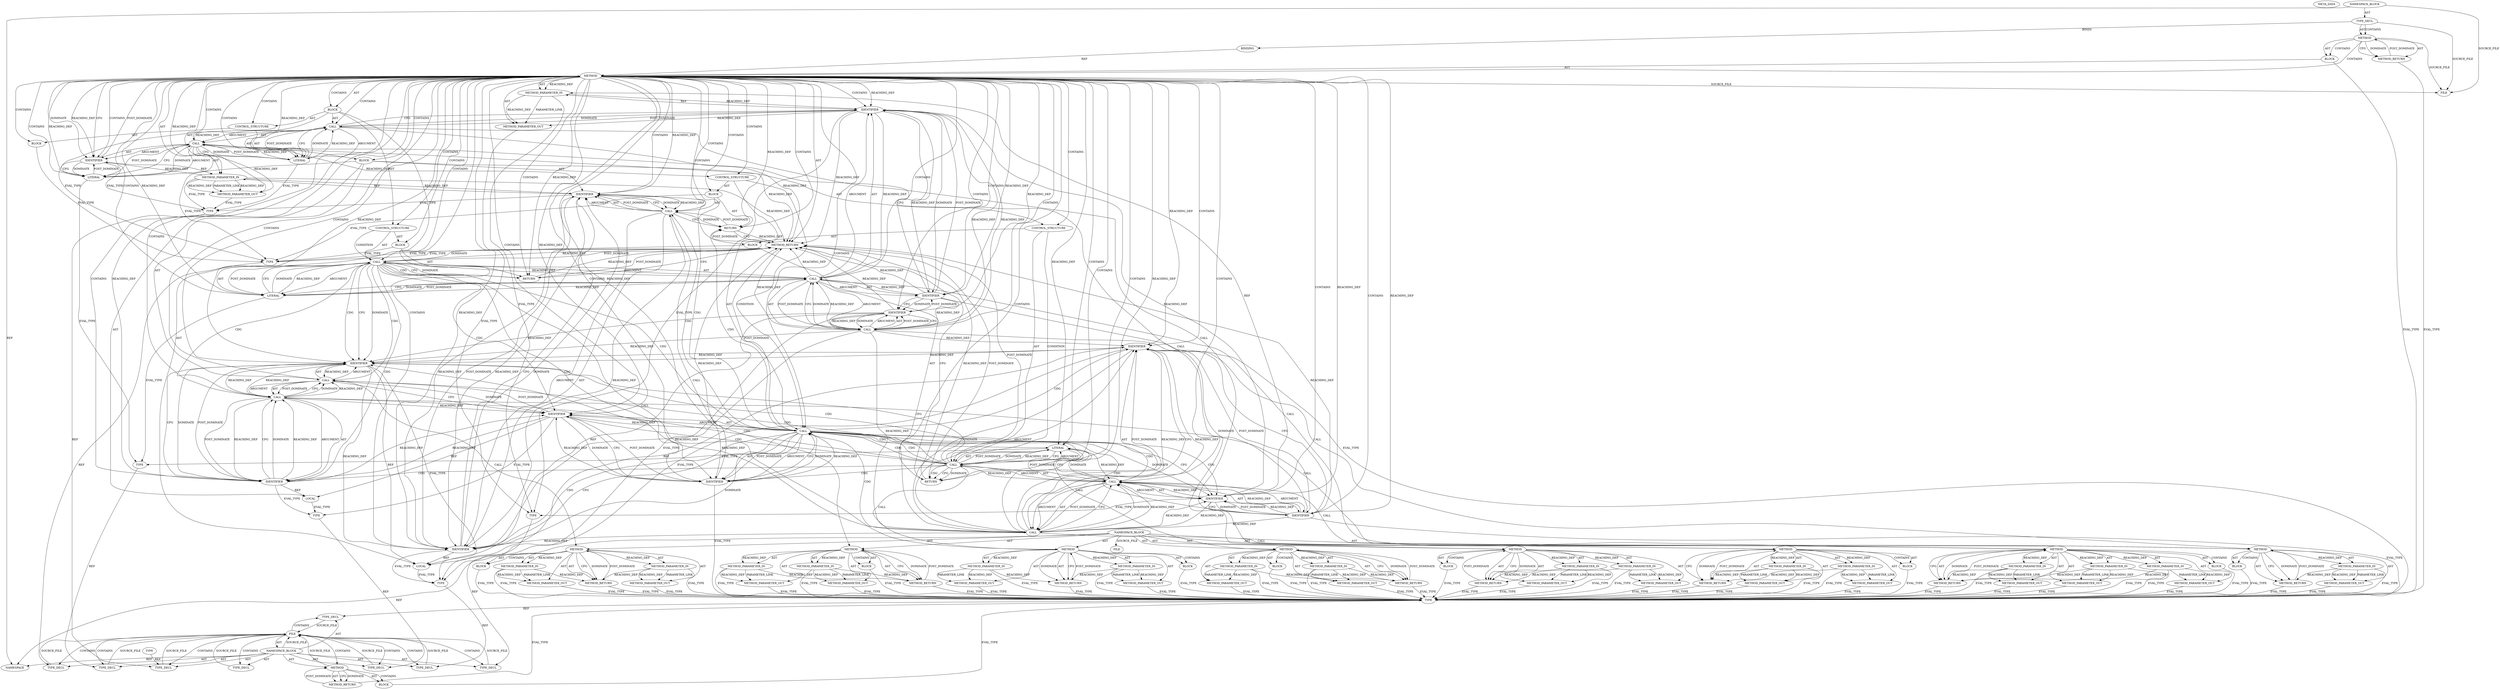 digraph {
  1 [label=META_DATA LANGUAGE="NEWC" ROOT="/home/w/Documents/joern_wc/bigvul/processed_test/25" VERSION="0.1" OVERLAYS="base;controlflow;typerel;callgraph;dataflowOss"]
  2 [label=NAMESPACE_BLOCK ORDER=1 CODE="<empty>" FULL_NAME="<global>" FILENAME="<unknown>" NAME="<global>"]
  3 [label=NAMESPACE_BLOCK ORDER=1 CODE="<empty>" FULL_NAME="25.c:<global>" FILENAME="25.c" NAME="<global>"]
  4 [label=TYPE_DECL AST_PARENT_TYPE="NAMESPACE_BLOCK" AST_PARENT_FULL_NAME="25.c:<global>" ORDER=1 CODE="<global>" COLUMN_NUMBER=1 FULL_NAME="25.c:<global>" LINE_NUMBER=1 IS_EXTERNAL=false FILENAME="25.c" NAME="<global>"]
  5 [label=METHOD COLUMN_NUMBER=1 LINE_NUMBER=1 COLUMN_NUMBER_END=1 IS_EXTERNAL=false SIGNATURE="" NAME="<global>" AST_PARENT_TYPE="TYPE_DECL" AST_PARENT_FULL_NAME="25.c:<global>" ORDER=1 CODE="<global>" FULL_NAME="25.c:<global>" LINE_NUMBER_END=17 FILENAME="25.c"]
  6 [label=BLOCK ORDER=1 ARGUMENT_INDEX=-1 CODE="<empty>" COLUMN_NUMBER=1 LINE_NUMBER=1 TYPE_FULL_NAME="ANY"]
  7 [label=METHOD COLUMN_NUMBER=1 LINE_NUMBER=1 COLUMN_NUMBER_END=1 IS_EXTERNAL=false SIGNATURE="void acl_mask_perm_str (acl_t,char*)" NAME="acl_mask_perm_str" AST_PARENT_TYPE="TYPE_DECL" AST_PARENT_FULL_NAME="25.c:<global>" ORDER=1 CODE="void acl_mask_perm_str(acl_t acl, char *str)
{
	acl_entry_t entry;
	str[0] = '\\0';
	if (acl_get_entry(acl, ACL_FIRST_ENTRY, &entry) != 1)
		return;
	for(;;) {
		acl_tag_t tag;
		acl_get_tag_type(entry, &tag);
		if (tag == ACL_MASK) {
			acl_perm_str(entry, str);
			return;
		}
		if (acl_get_entry(acl, ACL_NEXT_ENTRY, &entry) != 1)
			return;
	}
}" FULL_NAME="acl_mask_perm_str" LINE_NUMBER_END=17 FILENAME="25.c"]
  8 [label=METHOD_PARAMETER_IN ORDER=1 CODE="acl_t acl" IS_VARIADIC=false COLUMN_NUMBER=24 LINE_NUMBER=1 TYPE_FULL_NAME="acl_t" EVALUATION_STRATEGY="BY_VALUE" INDEX=1 NAME="acl"]
  9 [label=METHOD_PARAMETER_IN ORDER=2 CODE="char *str" IS_VARIADIC=false COLUMN_NUMBER=35 LINE_NUMBER=1 TYPE_FULL_NAME="char*" EVALUATION_STRATEGY="BY_VALUE" INDEX=2 NAME="str"]
  10 [label=BLOCK ORDER=3 ARGUMENT_INDEX=-1 CODE="{
	acl_entry_t entry;
	str[0] = '\\0';
	if (acl_get_entry(acl, ACL_FIRST_ENTRY, &entry) != 1)
		return;
	for(;;) {
		acl_tag_t tag;
		acl_get_tag_type(entry, &tag);
		if (tag == ACL_MASK) {
			acl_perm_str(entry, str);
			return;
		}
		if (acl_get_entry(acl, ACL_NEXT_ENTRY, &entry) != 1)
			return;
	}
}" COLUMN_NUMBER=1 LINE_NUMBER=2 TYPE_FULL_NAME="void"]
  11 [label=LOCAL ORDER=1 CODE="acl_entry_t entry" COLUMN_NUMBER=14 LINE_NUMBER=3 TYPE_FULL_NAME="acl_entry_t" NAME="entry"]
  12 [label=CALL ORDER=2 ARGUMENT_INDEX=-1 CODE="str[0] = '\\0'" COLUMN_NUMBER=2 METHOD_FULL_NAME="<operator>.assignment" LINE_NUMBER=4 TYPE_FULL_NAME="<empty>" DISPATCH_TYPE="STATIC_DISPATCH" SIGNATURE="" NAME="<operator>.assignment"]
  13 [label=CALL ORDER=1 ARGUMENT_INDEX=1 CODE="str[0]" COLUMN_NUMBER=2 METHOD_FULL_NAME="<operator>.indirectIndexAccess" LINE_NUMBER=4 TYPE_FULL_NAME="<empty>" DISPATCH_TYPE="STATIC_DISPATCH" SIGNATURE="" NAME="<operator>.indirectIndexAccess"]
  14 [label=IDENTIFIER ORDER=1 ARGUMENT_INDEX=1 CODE="str" COLUMN_NUMBER=2 LINE_NUMBER=4 TYPE_FULL_NAME="char*" NAME="str"]
  15 [label=LITERAL ORDER=2 ARGUMENT_INDEX=2 CODE="0" COLUMN_NUMBER=6 LINE_NUMBER=4 TYPE_FULL_NAME="int"]
  16 [label=LITERAL ORDER=2 ARGUMENT_INDEX=2 CODE="'\\0'" COLUMN_NUMBER=11 LINE_NUMBER=4 TYPE_FULL_NAME="char"]
  17 [label=CONTROL_STRUCTURE CONTROL_STRUCTURE_TYPE="IF" ORDER=3 PARSER_TYPE_NAME="CASTIfStatement" ARGUMENT_INDEX=-1 CODE="if (acl_get_entry(acl, ACL_FIRST_ENTRY, &entry) != 1)" COLUMN_NUMBER=2 LINE_NUMBER=5]
  18 [label=CALL ORDER=1 ARGUMENT_INDEX=-1 CODE="acl_get_entry(acl, ACL_FIRST_ENTRY, &entry) != 1" COLUMN_NUMBER=6 METHOD_FULL_NAME="<operator>.notEquals" LINE_NUMBER=5 TYPE_FULL_NAME="<empty>" DISPATCH_TYPE="STATIC_DISPATCH" SIGNATURE="" NAME="<operator>.notEquals"]
  19 [label=CALL ORDER=1 ARGUMENT_INDEX=1 CODE="acl_get_entry(acl, ACL_FIRST_ENTRY, &entry)" COLUMN_NUMBER=6 METHOD_FULL_NAME="acl_get_entry" LINE_NUMBER=5 TYPE_FULL_NAME="<empty>" DISPATCH_TYPE="STATIC_DISPATCH" SIGNATURE="" NAME="acl_get_entry"]
  20 [label=IDENTIFIER ORDER=1 ARGUMENT_INDEX=1 CODE="acl" COLUMN_NUMBER=20 LINE_NUMBER=5 TYPE_FULL_NAME="acl_t" NAME="acl"]
  21 [label=IDENTIFIER ORDER=2 ARGUMENT_INDEX=2 CODE="ACL_FIRST_ENTRY" COLUMN_NUMBER=25 LINE_NUMBER=5 TYPE_FULL_NAME="ANY" NAME="ACL_FIRST_ENTRY"]
  22 [label=CALL ORDER=3 ARGUMENT_INDEX=3 CODE="&entry" COLUMN_NUMBER=42 METHOD_FULL_NAME="<operator>.addressOf" LINE_NUMBER=5 TYPE_FULL_NAME="<empty>" DISPATCH_TYPE="STATIC_DISPATCH" SIGNATURE="" NAME="<operator>.addressOf"]
  23 [label=IDENTIFIER ORDER=1 ARGUMENT_INDEX=1 CODE="entry" COLUMN_NUMBER=43 LINE_NUMBER=5 TYPE_FULL_NAME="acl_entry_t" NAME="entry"]
  24 [label=LITERAL ORDER=2 ARGUMENT_INDEX=2 CODE="1" COLUMN_NUMBER=53 LINE_NUMBER=5 TYPE_FULL_NAME="int"]
  25 [label=BLOCK ORDER=2 ARGUMENT_INDEX=-1 CODE="<empty>" COLUMN_NUMBER=3 LINE_NUMBER=6 TYPE_FULL_NAME="void"]
  26 [label=RETURN ORDER=1 ARGUMENT_INDEX=1 CODE="return;" COLUMN_NUMBER=3 LINE_NUMBER=6]
  27 [label=CONTROL_STRUCTURE CONTROL_STRUCTURE_TYPE="FOR" ORDER=4 PARSER_TYPE_NAME="CASTForStatement" ARGUMENT_INDEX=-1 CODE="for (;;)" COLUMN_NUMBER=2 LINE_NUMBER=7]
  28 [label=BLOCK ORDER=1 ARGUMENT_INDEX=-1 CODE="<empty>" COLUMN_NUMBER=2 LINE_NUMBER=7 TYPE_FULL_NAME="void"]
  29 [label=BLOCK ORDER=4 ARGUMENT_INDEX=4 CODE="{
		acl_tag_t tag;
		acl_get_tag_type(entry, &tag);
		if (tag == ACL_MASK) {
			acl_perm_str(entry, str);
			return;
		}
		if (acl_get_entry(acl, ACL_NEXT_ENTRY, &entry) != 1)
			return;
	}" COLUMN_NUMBER=10 LINE_NUMBER=7 TYPE_FULL_NAME="void"]
  30 [label=LOCAL ORDER=1 CODE="acl_tag_t tag" COLUMN_NUMBER=13 LINE_NUMBER=8 TYPE_FULL_NAME="acl_tag_t" NAME="tag"]
  31 [label=CALL ORDER=2 ARGUMENT_INDEX=-1 CODE="acl_get_tag_type(entry, &tag)" COLUMN_NUMBER=3 METHOD_FULL_NAME="acl_get_tag_type" LINE_NUMBER=9 TYPE_FULL_NAME="<empty>" DISPATCH_TYPE="STATIC_DISPATCH" SIGNATURE="" NAME="acl_get_tag_type"]
  32 [label=IDENTIFIER ORDER=1 ARGUMENT_INDEX=1 CODE="entry" COLUMN_NUMBER=20 LINE_NUMBER=9 TYPE_FULL_NAME="acl_entry_t" NAME="entry"]
  33 [label=CALL ORDER=2 ARGUMENT_INDEX=2 CODE="&tag" COLUMN_NUMBER=27 METHOD_FULL_NAME="<operator>.addressOf" LINE_NUMBER=9 TYPE_FULL_NAME="<empty>" DISPATCH_TYPE="STATIC_DISPATCH" SIGNATURE="" NAME="<operator>.addressOf"]
  34 [label=IDENTIFIER ORDER=1 ARGUMENT_INDEX=1 CODE="tag" COLUMN_NUMBER=28 LINE_NUMBER=9 TYPE_FULL_NAME="acl_tag_t" NAME="tag"]
  35 [label=CONTROL_STRUCTURE CONTROL_STRUCTURE_TYPE="IF" ORDER=3 PARSER_TYPE_NAME="CASTIfStatement" ARGUMENT_INDEX=-1 CODE="if (tag == ACL_MASK)" COLUMN_NUMBER=3 LINE_NUMBER=10]
  36 [label=CALL ORDER=1 ARGUMENT_INDEX=-1 CODE="tag == ACL_MASK" COLUMN_NUMBER=7 METHOD_FULL_NAME="<operator>.equals" LINE_NUMBER=10 TYPE_FULL_NAME="<empty>" DISPATCH_TYPE="STATIC_DISPATCH" SIGNATURE="" NAME="<operator>.equals"]
  37 [label=IDENTIFIER ORDER=1 ARGUMENT_INDEX=1 CODE="tag" COLUMN_NUMBER=7 LINE_NUMBER=10 TYPE_FULL_NAME="acl_tag_t" NAME="tag"]
  38 [label=IDENTIFIER ORDER=2 ARGUMENT_INDEX=2 CODE="ACL_MASK" COLUMN_NUMBER=14 LINE_NUMBER=10 TYPE_FULL_NAME="ANY" NAME="ACL_MASK"]
  39 [label=BLOCK ORDER=2 ARGUMENT_INDEX=-1 CODE="{
			acl_perm_str(entry, str);
			return;
		}" COLUMN_NUMBER=24 LINE_NUMBER=10 TYPE_FULL_NAME="void"]
  40 [label=CALL ORDER=1 ARGUMENT_INDEX=-1 CODE="acl_perm_str(entry, str)" COLUMN_NUMBER=4 METHOD_FULL_NAME="acl_perm_str" LINE_NUMBER=11 TYPE_FULL_NAME="<empty>" DISPATCH_TYPE="STATIC_DISPATCH" SIGNATURE="" NAME="acl_perm_str"]
  41 [label=IDENTIFIER ORDER=1 ARGUMENT_INDEX=1 CODE="entry" COLUMN_NUMBER=17 LINE_NUMBER=11 TYPE_FULL_NAME="acl_entry_t" NAME="entry"]
  42 [label=IDENTIFIER ORDER=2 ARGUMENT_INDEX=2 CODE="str" COLUMN_NUMBER=24 LINE_NUMBER=11 TYPE_FULL_NAME="char*" NAME="str"]
  43 [label=RETURN ORDER=2 ARGUMENT_INDEX=-1 CODE="return;" COLUMN_NUMBER=4 LINE_NUMBER=12]
  44 [label=CONTROL_STRUCTURE CONTROL_STRUCTURE_TYPE="IF" ORDER=4 PARSER_TYPE_NAME="CASTIfStatement" ARGUMENT_INDEX=-1 CODE="if (acl_get_entry(acl, ACL_NEXT_ENTRY, &entry) != 1)" COLUMN_NUMBER=3 LINE_NUMBER=14]
  45 [label=CALL ORDER=1 ARGUMENT_INDEX=-1 CODE="acl_get_entry(acl, ACL_NEXT_ENTRY, &entry) != 1" COLUMN_NUMBER=7 METHOD_FULL_NAME="<operator>.notEquals" LINE_NUMBER=14 TYPE_FULL_NAME="<empty>" DISPATCH_TYPE="STATIC_DISPATCH" SIGNATURE="" NAME="<operator>.notEquals"]
  46 [label=CALL ORDER=1 ARGUMENT_INDEX=1 CODE="acl_get_entry(acl, ACL_NEXT_ENTRY, &entry)" COLUMN_NUMBER=7 METHOD_FULL_NAME="acl_get_entry" LINE_NUMBER=14 TYPE_FULL_NAME="<empty>" DISPATCH_TYPE="STATIC_DISPATCH" SIGNATURE="" NAME="acl_get_entry"]
  47 [label=IDENTIFIER ORDER=1 ARGUMENT_INDEX=1 CODE="acl" COLUMN_NUMBER=21 LINE_NUMBER=14 TYPE_FULL_NAME="acl_t" NAME="acl"]
  48 [label=IDENTIFIER ORDER=2 ARGUMENT_INDEX=2 CODE="ACL_NEXT_ENTRY" COLUMN_NUMBER=26 LINE_NUMBER=14 TYPE_FULL_NAME="ANY" NAME="ACL_NEXT_ENTRY"]
  49 [label=CALL ORDER=3 ARGUMENT_INDEX=3 CODE="&entry" COLUMN_NUMBER=42 METHOD_FULL_NAME="<operator>.addressOf" LINE_NUMBER=14 TYPE_FULL_NAME="<empty>" DISPATCH_TYPE="STATIC_DISPATCH" SIGNATURE="" NAME="<operator>.addressOf"]
  50 [label=IDENTIFIER ORDER=1 ARGUMENT_INDEX=1 CODE="entry" COLUMN_NUMBER=43 LINE_NUMBER=14 TYPE_FULL_NAME="acl_entry_t" NAME="entry"]
  51 [label=LITERAL ORDER=2 ARGUMENT_INDEX=2 CODE="1" COLUMN_NUMBER=53 LINE_NUMBER=14 TYPE_FULL_NAME="int"]
  52 [label=BLOCK ORDER=2 ARGUMENT_INDEX=-1 CODE="<empty>" COLUMN_NUMBER=4 LINE_NUMBER=15 TYPE_FULL_NAME="void"]
  53 [label=RETURN ORDER=1 ARGUMENT_INDEX=1 CODE="return;" COLUMN_NUMBER=4 LINE_NUMBER=15]
  54 [label=METHOD_RETURN ORDER=4 CODE="RET" COLUMN_NUMBER=1 LINE_NUMBER=1 TYPE_FULL_NAME="void" EVALUATION_STRATEGY="BY_VALUE"]
  55 [label=BINDING METHOD_FULL_NAME="acl_mask_perm_str" SIGNATURE="void acl_mask_perm_str (acl_t,char*)" NAME="acl_mask_perm_str"]
  56 [label=METHOD_RETURN ORDER=2 CODE="RET" COLUMN_NUMBER=1 LINE_NUMBER=1 TYPE_FULL_NAME="ANY" EVALUATION_STRATEGY="BY_VALUE"]
  57 [label=TYPE FULL_NAME="ANY" NAME="ANY" TYPE_DECL_FULL_NAME="ANY"]
  58 [label=TYPE FULL_NAME="acl_entry_t" NAME="acl_entry_t" TYPE_DECL_FULL_NAME="acl_entry_t"]
  59 [label=TYPE FULL_NAME="acl_t" NAME="acl_t" TYPE_DECL_FULL_NAME="acl_t"]
  60 [label=TYPE FULL_NAME="acl_tag_t" NAME="acl_tag_t" TYPE_DECL_FULL_NAME="acl_tag_t"]
  61 [label=TYPE FULL_NAME="char" NAME="char" TYPE_DECL_FULL_NAME="char"]
  62 [label=TYPE FULL_NAME="char*" NAME="char*" TYPE_DECL_FULL_NAME="char*"]
  63 [label=TYPE FULL_NAME="int" NAME="int" TYPE_DECL_FULL_NAME="int"]
  64 [label=TYPE FULL_NAME="void" NAME="void" TYPE_DECL_FULL_NAME="void"]
  65 [label=TYPE_DECL AST_PARENT_TYPE="NAMESPACE_BLOCK" AST_PARENT_FULL_NAME="<includes>:<global>" ORDER=-1 CODE="ANY" FULL_NAME="ANY" IS_EXTERNAL=true FILENAME="<includes>" NAME="ANY"]
  66 [label=TYPE_DECL AST_PARENT_TYPE="NAMESPACE_BLOCK" AST_PARENT_FULL_NAME="<includes>:<global>" ORDER=-1 CODE="acl_entry_t" FULL_NAME="acl_entry_t" IS_EXTERNAL=true FILENAME="<includes>" NAME="acl_entry_t"]
  67 [label=TYPE_DECL AST_PARENT_TYPE="NAMESPACE_BLOCK" AST_PARENT_FULL_NAME="<includes>:<global>" ORDER=-1 CODE="acl_t" FULL_NAME="acl_t" IS_EXTERNAL=true FILENAME="<includes>" NAME="acl_t"]
  68 [label=TYPE_DECL AST_PARENT_TYPE="NAMESPACE_BLOCK" AST_PARENT_FULL_NAME="<includes>:<global>" ORDER=-1 CODE="acl_tag_t" FULL_NAME="acl_tag_t" IS_EXTERNAL=true FILENAME="<includes>" NAME="acl_tag_t"]
  69 [label=TYPE_DECL AST_PARENT_TYPE="NAMESPACE_BLOCK" AST_PARENT_FULL_NAME="<includes>:<global>" ORDER=-1 CODE="char" FULL_NAME="char" IS_EXTERNAL=true FILENAME="<includes>" NAME="char"]
  70 [label=TYPE_DECL AST_PARENT_TYPE="NAMESPACE_BLOCK" AST_PARENT_FULL_NAME="<includes>:<global>" ORDER=-1 CODE="char*" FULL_NAME="char*" IS_EXTERNAL=true FILENAME="<includes>" NAME="char*"]
  71 [label=TYPE_DECL AST_PARENT_TYPE="NAMESPACE_BLOCK" AST_PARENT_FULL_NAME="<includes>:<global>" ORDER=-1 CODE="int" FULL_NAME="int" IS_EXTERNAL=true FILENAME="<includes>" NAME="int"]
  72 [label=TYPE_DECL AST_PARENT_TYPE="NAMESPACE_BLOCK" AST_PARENT_FULL_NAME="<includes>:<global>" ORDER=-1 CODE="void" FULL_NAME="void" IS_EXTERNAL=true FILENAME="<includes>" NAME="void"]
  73 [label=FILE ORDER=1 CODE="<empty>" CONTENT="<empty>" NAME="<includes>"]
  74 [label=NAMESPACE_BLOCK ORDER=1 CODE="<empty>" FULL_NAME="<includes>:<global>" FILENAME="<includes>" NAME="<global>"]
  75 [label=METHOD AST_PARENT_TYPE="NAMESPACE_BLOCK" AST_PARENT_FULL_NAME="<includes>:<global>" ORDER=1 CODE="<global>" FULL_NAME="<includes>:<global>" LINE_NUMBER=1 IS_EXTERNAL=false FILENAME="<includes>" SIGNATURE="" NAME="<global>"]
  76 [label=BLOCK ORDER=1 ARGUMENT_INDEX=-1 CODE="<empty>" TYPE_FULL_NAME="ANY"]
  77 [label=METHOD_RETURN ORDER=2 CODE="RET" TYPE_FULL_NAME="ANY" EVALUATION_STRATEGY="BY_VALUE"]
  79 [label=FILE ORDER=0 CODE="<empty>" CONTENT="<empty>" NAME="<unknown>"]
  80 [label=FILE ORDER=0 CODE="<empty>" CONTENT="<empty>" NAME="25.c"]
  81 [label=NAMESPACE ORDER=-1 CODE="<empty>" NAME="<global>"]
  82 [label=METHOD AST_PARENT_TYPE="NAMESPACE_BLOCK" AST_PARENT_FULL_NAME="<global>" ORDER=0 CODE="<empty>" FULL_NAME="<operator>.assignment" IS_EXTERNAL=true FILENAME="<empty>" SIGNATURE="" NAME="<operator>.assignment"]
  83 [label=METHOD_PARAMETER_IN ORDER=1 CODE="p1" IS_VARIADIC=false TYPE_FULL_NAME="ANY" EVALUATION_STRATEGY="BY_VALUE" INDEX=1 NAME="p1"]
  84 [label=METHOD_PARAMETER_IN ORDER=2 CODE="p2" IS_VARIADIC=false TYPE_FULL_NAME="ANY" EVALUATION_STRATEGY="BY_VALUE" INDEX=2 NAME="p2"]
  85 [label=BLOCK ORDER=1 ARGUMENT_INDEX=1 CODE="<empty>" TYPE_FULL_NAME="ANY"]
  86 [label=METHOD_RETURN ORDER=2 CODE="RET" TYPE_FULL_NAME="ANY" EVALUATION_STRATEGY="BY_VALUE"]
  87 [label=METHOD AST_PARENT_TYPE="NAMESPACE_BLOCK" AST_PARENT_FULL_NAME="<global>" ORDER=0 CODE="<empty>" FULL_NAME="<operator>.indirectIndexAccess" IS_EXTERNAL=true FILENAME="<empty>" SIGNATURE="" NAME="<operator>.indirectIndexAccess"]
  88 [label=METHOD_PARAMETER_IN ORDER=1 CODE="p1" IS_VARIADIC=false TYPE_FULL_NAME="ANY" EVALUATION_STRATEGY="BY_VALUE" INDEX=1 NAME="p1"]
  89 [label=METHOD_PARAMETER_IN ORDER=2 CODE="p2" IS_VARIADIC=false TYPE_FULL_NAME="ANY" EVALUATION_STRATEGY="BY_VALUE" INDEX=2 NAME="p2"]
  90 [label=BLOCK ORDER=1 ARGUMENT_INDEX=1 CODE="<empty>" TYPE_FULL_NAME="ANY"]
  91 [label=METHOD_RETURN ORDER=2 CODE="RET" TYPE_FULL_NAME="ANY" EVALUATION_STRATEGY="BY_VALUE"]
  92 [label=METHOD AST_PARENT_TYPE="NAMESPACE_BLOCK" AST_PARENT_FULL_NAME="<global>" ORDER=0 CODE="<empty>" FULL_NAME="<operator>.notEquals" IS_EXTERNAL=true FILENAME="<empty>" SIGNATURE="" NAME="<operator>.notEquals"]
  93 [label=METHOD_PARAMETER_IN ORDER=1 CODE="p1" IS_VARIADIC=false TYPE_FULL_NAME="ANY" EVALUATION_STRATEGY="BY_VALUE" INDEX=1 NAME="p1"]
  94 [label=METHOD_PARAMETER_IN ORDER=2 CODE="p2" IS_VARIADIC=false TYPE_FULL_NAME="ANY" EVALUATION_STRATEGY="BY_VALUE" INDEX=2 NAME="p2"]
  95 [label=BLOCK ORDER=1 ARGUMENT_INDEX=1 CODE="<empty>" TYPE_FULL_NAME="ANY"]
  96 [label=METHOD_RETURN ORDER=2 CODE="RET" TYPE_FULL_NAME="ANY" EVALUATION_STRATEGY="BY_VALUE"]
  97 [label=METHOD AST_PARENT_TYPE="NAMESPACE_BLOCK" AST_PARENT_FULL_NAME="<global>" ORDER=0 CODE="<empty>" FULL_NAME="acl_get_entry" IS_EXTERNAL=true FILENAME="<empty>" SIGNATURE="" NAME="acl_get_entry"]
  98 [label=METHOD_PARAMETER_IN ORDER=1 CODE="p1" IS_VARIADIC=false TYPE_FULL_NAME="ANY" EVALUATION_STRATEGY="BY_VALUE" INDEX=1 NAME="p1"]
  99 [label=METHOD_PARAMETER_IN ORDER=2 CODE="p2" IS_VARIADIC=false TYPE_FULL_NAME="ANY" EVALUATION_STRATEGY="BY_VALUE" INDEX=2 NAME="p2"]
  100 [label=METHOD_PARAMETER_IN ORDER=3 CODE="p3" IS_VARIADIC=false TYPE_FULL_NAME="ANY" EVALUATION_STRATEGY="BY_VALUE" INDEX=3 NAME="p3"]
  101 [label=BLOCK ORDER=1 ARGUMENT_INDEX=1 CODE="<empty>" TYPE_FULL_NAME="ANY"]
  102 [label=METHOD_RETURN ORDER=2 CODE="RET" TYPE_FULL_NAME="ANY" EVALUATION_STRATEGY="BY_VALUE"]
  103 [label=METHOD AST_PARENT_TYPE="NAMESPACE_BLOCK" AST_PARENT_FULL_NAME="<global>" ORDER=0 CODE="<empty>" FULL_NAME="<operator>.addressOf" IS_EXTERNAL=true FILENAME="<empty>" SIGNATURE="" NAME="<operator>.addressOf"]
  104 [label=METHOD_PARAMETER_IN ORDER=1 CODE="p1" IS_VARIADIC=false TYPE_FULL_NAME="ANY" EVALUATION_STRATEGY="BY_VALUE" INDEX=1 NAME="p1"]
  105 [label=BLOCK ORDER=1 ARGUMENT_INDEX=1 CODE="<empty>" TYPE_FULL_NAME="ANY"]
  106 [label=METHOD_RETURN ORDER=2 CODE="RET" TYPE_FULL_NAME="ANY" EVALUATION_STRATEGY="BY_VALUE"]
  107 [label=METHOD AST_PARENT_TYPE="NAMESPACE_BLOCK" AST_PARENT_FULL_NAME="<global>" ORDER=0 CODE="<empty>" FULL_NAME="acl_get_tag_type" IS_EXTERNAL=true FILENAME="<empty>" SIGNATURE="" NAME="acl_get_tag_type"]
  108 [label=METHOD_PARAMETER_IN ORDER=1 CODE="p1" IS_VARIADIC=false TYPE_FULL_NAME="ANY" EVALUATION_STRATEGY="BY_VALUE" INDEX=1 NAME="p1"]
  109 [label=METHOD_PARAMETER_IN ORDER=2 CODE="p2" IS_VARIADIC=false TYPE_FULL_NAME="ANY" EVALUATION_STRATEGY="BY_VALUE" INDEX=2 NAME="p2"]
  110 [label=BLOCK ORDER=1 ARGUMENT_INDEX=1 CODE="<empty>" TYPE_FULL_NAME="ANY"]
  111 [label=METHOD_RETURN ORDER=2 CODE="RET" TYPE_FULL_NAME="ANY" EVALUATION_STRATEGY="BY_VALUE"]
  112 [label=METHOD AST_PARENT_TYPE="NAMESPACE_BLOCK" AST_PARENT_FULL_NAME="<global>" ORDER=0 CODE="<empty>" FULL_NAME="<operator>.equals" IS_EXTERNAL=true FILENAME="<empty>" SIGNATURE="" NAME="<operator>.equals"]
  113 [label=METHOD_PARAMETER_IN ORDER=1 CODE="p1" IS_VARIADIC=false TYPE_FULL_NAME="ANY" EVALUATION_STRATEGY="BY_VALUE" INDEX=1 NAME="p1"]
  114 [label=METHOD_PARAMETER_IN ORDER=2 CODE="p2" IS_VARIADIC=false TYPE_FULL_NAME="ANY" EVALUATION_STRATEGY="BY_VALUE" INDEX=2 NAME="p2"]
  115 [label=BLOCK ORDER=1 ARGUMENT_INDEX=1 CODE="<empty>" TYPE_FULL_NAME="ANY"]
  116 [label=METHOD_RETURN ORDER=2 CODE="RET" TYPE_FULL_NAME="ANY" EVALUATION_STRATEGY="BY_VALUE"]
  117 [label=METHOD AST_PARENT_TYPE="NAMESPACE_BLOCK" AST_PARENT_FULL_NAME="<global>" ORDER=0 CODE="<empty>" FULL_NAME="acl_perm_str" IS_EXTERNAL=true FILENAME="<empty>" SIGNATURE="" NAME="acl_perm_str"]
  118 [label=METHOD_PARAMETER_IN ORDER=1 CODE="p1" IS_VARIADIC=false TYPE_FULL_NAME="ANY" EVALUATION_STRATEGY="BY_VALUE" INDEX=1 NAME="p1"]
  119 [label=METHOD_PARAMETER_IN ORDER=2 CODE="p2" IS_VARIADIC=false TYPE_FULL_NAME="ANY" EVALUATION_STRATEGY="BY_VALUE" INDEX=2 NAME="p2"]
  120 [label=BLOCK ORDER=1 ARGUMENT_INDEX=1 CODE="<empty>" TYPE_FULL_NAME="ANY"]
  121 [label=METHOD_RETURN ORDER=2 CODE="RET" TYPE_FULL_NAME="ANY" EVALUATION_STRATEGY="BY_VALUE"]
  122 [label=METHOD_PARAMETER_OUT ORDER=1 CODE="acl_t acl" IS_VARIADIC=false COLUMN_NUMBER=24 LINE_NUMBER=1 TYPE_FULL_NAME="acl_t" EVALUATION_STRATEGY="BY_VALUE" INDEX=1 NAME="acl"]
  123 [label=METHOD_PARAMETER_OUT ORDER=2 CODE="char *str" IS_VARIADIC=false COLUMN_NUMBER=35 LINE_NUMBER=1 TYPE_FULL_NAME="char*" EVALUATION_STRATEGY="BY_VALUE" INDEX=2 NAME="str"]
  124 [label=METHOD_PARAMETER_OUT ORDER=1 CODE="p1" IS_VARIADIC=false TYPE_FULL_NAME="ANY" EVALUATION_STRATEGY="BY_VALUE" INDEX=1 NAME="p1"]
  125 [label=METHOD_PARAMETER_OUT ORDER=2 CODE="p2" IS_VARIADIC=false TYPE_FULL_NAME="ANY" EVALUATION_STRATEGY="BY_VALUE" INDEX=2 NAME="p2"]
  126 [label=METHOD_PARAMETER_OUT ORDER=1 CODE="p1" IS_VARIADIC=false TYPE_FULL_NAME="ANY" EVALUATION_STRATEGY="BY_VALUE" INDEX=1 NAME="p1"]
  127 [label=METHOD_PARAMETER_OUT ORDER=2 CODE="p2" IS_VARIADIC=false TYPE_FULL_NAME="ANY" EVALUATION_STRATEGY="BY_VALUE" INDEX=2 NAME="p2"]
  128 [label=METHOD_PARAMETER_OUT ORDER=1 CODE="p1" IS_VARIADIC=false TYPE_FULL_NAME="ANY" EVALUATION_STRATEGY="BY_VALUE" INDEX=1 NAME="p1"]
  129 [label=METHOD_PARAMETER_OUT ORDER=2 CODE="p2" IS_VARIADIC=false TYPE_FULL_NAME="ANY" EVALUATION_STRATEGY="BY_VALUE" INDEX=2 NAME="p2"]
  130 [label=METHOD_PARAMETER_OUT ORDER=1 CODE="p1" IS_VARIADIC=false TYPE_FULL_NAME="ANY" EVALUATION_STRATEGY="BY_VALUE" INDEX=1 NAME="p1"]
  131 [label=METHOD_PARAMETER_OUT ORDER=2 CODE="p2" IS_VARIADIC=false TYPE_FULL_NAME="ANY" EVALUATION_STRATEGY="BY_VALUE" INDEX=2 NAME="p2"]
  132 [label=METHOD_PARAMETER_OUT ORDER=3 CODE="p3" IS_VARIADIC=false TYPE_FULL_NAME="ANY" EVALUATION_STRATEGY="BY_VALUE" INDEX=3 NAME="p3"]
  133 [label=METHOD_PARAMETER_OUT ORDER=1 CODE="p1" IS_VARIADIC=false TYPE_FULL_NAME="ANY" EVALUATION_STRATEGY="BY_VALUE" INDEX=1 NAME="p1"]
  134 [label=METHOD_PARAMETER_OUT ORDER=1 CODE="p1" IS_VARIADIC=false TYPE_FULL_NAME="ANY" EVALUATION_STRATEGY="BY_VALUE" INDEX=1 NAME="p1"]
  135 [label=METHOD_PARAMETER_OUT ORDER=2 CODE="p2" IS_VARIADIC=false TYPE_FULL_NAME="ANY" EVALUATION_STRATEGY="BY_VALUE" INDEX=2 NAME="p2"]
  136 [label=METHOD_PARAMETER_OUT ORDER=1 CODE="p1" IS_VARIADIC=false TYPE_FULL_NAME="ANY" EVALUATION_STRATEGY="BY_VALUE" INDEX=1 NAME="p1"]
  137 [label=METHOD_PARAMETER_OUT ORDER=2 CODE="p2" IS_VARIADIC=false TYPE_FULL_NAME="ANY" EVALUATION_STRATEGY="BY_VALUE" INDEX=2 NAME="p2"]
  138 [label=METHOD_PARAMETER_OUT ORDER=1 CODE="p1" IS_VARIADIC=false TYPE_FULL_NAME="ANY" EVALUATION_STRATEGY="BY_VALUE" INDEX=1 NAME="p1"]
  139 [label=METHOD_PARAMETER_OUT ORDER=2 CODE="p2" IS_VARIADIC=false TYPE_FULL_NAME="ANY" EVALUATION_STRATEGY="BY_VALUE" INDEX=2 NAME="p2"]
  2 -> 82 [label=AST ]
  2 -> 87 [label=AST ]
  2 -> 92 [label=AST ]
  2 -> 97 [label=AST ]
  2 -> 103 [label=AST ]
  2 -> 107 [label=AST ]
  2 -> 112 [label=AST ]
  2 -> 117 [label=AST ]
  2 -> 81 [label=REF ]
  2 -> 79 [label=SOURCE_FILE ]
  3 -> 4 [label=AST ]
  3 -> 81 [label=REF ]
  3 -> 80 [label=SOURCE_FILE ]
  4 -> 5 [label=AST ]
  4 -> 55 [label=BINDS ]
  4 -> 5 [label=CONTAINS ]
  4 -> 80 [label=SOURCE_FILE ]
  5 -> 6 [label=AST ]
  5 -> 56 [label=AST ]
  5 -> 56 [label=CFG ]
  5 -> 6 [label=CONTAINS ]
  5 -> 7 [label=CONTAINS ]
  5 -> 56 [label=DOMINATE ]
  5 -> 80 [label=SOURCE_FILE ]
  6 -> 7 [label=AST ]
  6 -> 57 [label=EVAL_TYPE ]
  7 -> 8 [label=AST ]
  7 -> 9 [label=AST ]
  7 -> 10 [label=AST ]
  7 -> 54 [label=AST ]
  7 -> 122 [label=AST ]
  7 -> 123 [label=AST ]
  7 -> 14 [label=CFG ]
  7 -> 10 [label=CONTAINS ]
  7 -> 12 [label=CONTAINS ]
  7 -> 17 [label=CONTAINS ]
  7 -> 27 [label=CONTAINS ]
  7 -> 13 [label=CONTAINS ]
  7 -> 16 [label=CONTAINS ]
  7 -> 18 [label=CONTAINS ]
  7 -> 25 [label=CONTAINS ]
  7 -> 28 [label=CONTAINS ]
  7 -> 29 [label=CONTAINS ]
  7 -> 14 [label=CONTAINS ]
  7 -> 15 [label=CONTAINS ]
  7 -> 19 [label=CONTAINS ]
  7 -> 24 [label=CONTAINS ]
  7 -> 26 [label=CONTAINS ]
  7 -> 31 [label=CONTAINS ]
  7 -> 35 [label=CONTAINS ]
  7 -> 44 [label=CONTAINS ]
  7 -> 20 [label=CONTAINS ]
  7 -> 21 [label=CONTAINS ]
  7 -> 22 [label=CONTAINS ]
  7 -> 32 [label=CONTAINS ]
  7 -> 33 [label=CONTAINS ]
  7 -> 36 [label=CONTAINS ]
  7 -> 39 [label=CONTAINS ]
  7 -> 45 [label=CONTAINS ]
  7 -> 52 [label=CONTAINS ]
  7 -> 23 [label=CONTAINS ]
  7 -> 34 [label=CONTAINS ]
  7 -> 37 [label=CONTAINS ]
  7 -> 38 [label=CONTAINS ]
  7 -> 40 [label=CONTAINS ]
  7 -> 43 [label=CONTAINS ]
  7 -> 46 [label=CONTAINS ]
  7 -> 51 [label=CONTAINS ]
  7 -> 53 [label=CONTAINS ]
  7 -> 41 [label=CONTAINS ]
  7 -> 42 [label=CONTAINS ]
  7 -> 47 [label=CONTAINS ]
  7 -> 48 [label=CONTAINS ]
  7 -> 49 [label=CONTAINS ]
  7 -> 50 [label=CONTAINS ]
  7 -> 14 [label=DOMINATE ]
  7 -> 20 [label=REACHING_DEF VARIABLE=""]
  7 -> 15 [label=REACHING_DEF VARIABLE=""]
  7 -> 23 [label=REACHING_DEF VARIABLE=""]
  7 -> 21 [label=REACHING_DEF VARIABLE=""]
  7 -> 9 [label=REACHING_DEF VARIABLE=""]
  7 -> 53 [label=REACHING_DEF VARIABLE=""]
  7 -> 42 [label=REACHING_DEF VARIABLE=""]
  7 -> 43 [label=REACHING_DEF VARIABLE=""]
  7 -> 37 [label=REACHING_DEF VARIABLE=""]
  7 -> 38 [label=REACHING_DEF VARIABLE=""]
  7 -> 47 [label=REACHING_DEF VARIABLE=""]
  7 -> 16 [label=REACHING_DEF VARIABLE=""]
  7 -> 8 [label=REACHING_DEF VARIABLE=""]
  7 -> 24 [label=REACHING_DEF VARIABLE=""]
  7 -> 26 [label=REACHING_DEF VARIABLE=""]
  7 -> 32 [label=REACHING_DEF VARIABLE=""]
  7 -> 34 [label=REACHING_DEF VARIABLE=""]
  7 -> 41 [label=REACHING_DEF VARIABLE=""]
  7 -> 14 [label=REACHING_DEF VARIABLE=""]
  7 -> 50 [label=REACHING_DEF VARIABLE=""]
  7 -> 48 [label=REACHING_DEF VARIABLE=""]
  7 -> 51 [label=REACHING_DEF VARIABLE=""]
  7 -> 80 [label=SOURCE_FILE ]
  8 -> 59 [label=EVAL_TYPE ]
  8 -> 122 [label=PARAMETER_LINK ]
  8 -> 122 [label=REACHING_DEF VARIABLE="acl"]
  8 -> 20 [label=REACHING_DEF VARIABLE="acl"]
  9 -> 61 [label=EVAL_TYPE ]
  9 -> 123 [label=PARAMETER_LINK ]
  9 -> 123 [label=REACHING_DEF VARIABLE="str"]
  9 -> 123 [label=REACHING_DEF VARIABLE="str"]
  9 -> 42 [label=REACHING_DEF VARIABLE="str"]
  9 -> 14 [label=REACHING_DEF VARIABLE="str"]
  9 -> 54 [label=REACHING_DEF VARIABLE="str"]
  10 -> 11 [label=AST ]
  10 -> 12 [label=AST ]
  10 -> 17 [label=AST ]
  10 -> 27 [label=AST ]
  10 -> 64 [label=EVAL_TYPE ]
  11 -> 58 [label=EVAL_TYPE ]
  12 -> 13 [label=ARGUMENT ]
  12 -> 16 [label=ARGUMENT ]
  12 -> 13 [label=AST ]
  12 -> 16 [label=AST ]
  12 -> 82 [label=CALL ]
  12 -> 20 [label=CFG ]
  12 -> 20 [label=DOMINATE ]
  12 -> 16 [label=POST_DOMINATE ]
  12 -> 54 [label=REACHING_DEF VARIABLE="str[0] = '\\0'"]
  13 -> 14 [label=ARGUMENT ]
  13 -> 15 [label=ARGUMENT ]
  13 -> 14 [label=AST ]
  13 -> 15 [label=AST ]
  13 -> 87 [label=CALL ]
  13 -> 16 [label=CFG ]
  13 -> 16 [label=DOMINATE ]
  13 -> 15 [label=POST_DOMINATE ]
  13 -> 12 [label=REACHING_DEF VARIABLE="str[0]"]
  13 -> 123 [label=REACHING_DEF VARIABLE="str[0]"]
  13 -> 42 [label=REACHING_DEF VARIABLE="str[0]"]
  13 -> 54 [label=REACHING_DEF VARIABLE="str[0]"]
  14 -> 15 [label=CFG ]
  14 -> 15 [label=DOMINATE ]
  14 -> 61 [label=EVAL_TYPE ]
  14 -> 7 [label=POST_DOMINATE ]
  14 -> 9 [label=REF ]
  15 -> 13 [label=CFG ]
  15 -> 13 [label=DOMINATE ]
  15 -> 63 [label=EVAL_TYPE ]
  15 -> 14 [label=POST_DOMINATE ]
  16 -> 12 [label=CFG ]
  16 -> 12 [label=DOMINATE ]
  16 -> 61 [label=EVAL_TYPE ]
  16 -> 13 [label=POST_DOMINATE ]
  16 -> 13 [label=REACHING_DEF VARIABLE="'\\0'"]
  16 -> 12 [label=REACHING_DEF VARIABLE="'\\0'"]
  17 -> 18 [label=AST ]
  17 -> 25 [label=AST ]
  17 -> 18 [label=CONDITION ]
  18 -> 19 [label=ARGUMENT ]
  18 -> 24 [label=ARGUMENT ]
  18 -> 19 [label=AST ]
  18 -> 24 [label=AST ]
  18 -> 92 [label=CALL ]
  18 -> 34 [label=CDG ]
  18 -> 32 [label=CDG ]
  18 -> 33 [label=CDG ]
  18 -> 26 [label=CDG ]
  18 -> 36 [label=CDG ]
  18 -> 37 [label=CDG ]
  18 -> 38 [label=CDG ]
  18 -> 31 [label=CDG ]
  18 -> 26 [label=CFG ]
  18 -> 32 [label=CFG ]
  18 -> 54 [label=DOMINATE ]
  18 -> 26 [label=DOMINATE ]
  18 -> 32 [label=DOMINATE ]
  18 -> 24 [label=POST_DOMINATE ]
  18 -> 54 [label=REACHING_DEF VARIABLE="acl_get_entry(acl, ACL_FIRST_ENTRY, &entry) != 1"]
  19 -> 20 [label=ARGUMENT ]
  19 -> 21 [label=ARGUMENT ]
  19 -> 22 [label=ARGUMENT ]
  19 -> 20 [label=AST ]
  19 -> 21 [label=AST ]
  19 -> 22 [label=AST ]
  19 -> 97 [label=CALL ]
  19 -> 24 [label=CFG ]
  19 -> 24 [label=DOMINATE ]
  19 -> 22 [label=POST_DOMINATE ]
  19 -> 18 [label=REACHING_DEF VARIABLE="acl_get_entry(acl, ACL_FIRST_ENTRY, &entry)"]
  19 -> 54 [label=REACHING_DEF VARIABLE="acl_get_entry(acl, ACL_FIRST_ENTRY, &entry)"]
  20 -> 21 [label=CFG ]
  20 -> 21 [label=DOMINATE ]
  20 -> 59 [label=EVAL_TYPE ]
  20 -> 12 [label=POST_DOMINATE ]
  20 -> 47 [label=REACHING_DEF VARIABLE="acl"]
  20 -> 122 [label=REACHING_DEF VARIABLE="acl"]
  20 -> 22 [label=REACHING_DEF VARIABLE="acl"]
  20 -> 19 [label=REACHING_DEF VARIABLE="acl"]
  20 -> 54 [label=REACHING_DEF VARIABLE="acl"]
  20 -> 8 [label=REF ]
  21 -> 23 [label=CFG ]
  21 -> 23 [label=DOMINATE ]
  21 -> 57 [label=EVAL_TYPE ]
  21 -> 20 [label=POST_DOMINATE ]
  21 -> 20 [label=REACHING_DEF VARIABLE="ACL_FIRST_ENTRY"]
  21 -> 22 [label=REACHING_DEF VARIABLE="ACL_FIRST_ENTRY"]
  21 -> 19 [label=REACHING_DEF VARIABLE="ACL_FIRST_ENTRY"]
  21 -> 54 [label=REACHING_DEF VARIABLE="ACL_FIRST_ENTRY"]
  22 -> 23 [label=ARGUMENT ]
  22 -> 23 [label=AST ]
  22 -> 103 [label=CALL ]
  22 -> 19 [label=CFG ]
  22 -> 19 [label=DOMINATE ]
  22 -> 23 [label=POST_DOMINATE ]
  22 -> 32 [label=REACHING_DEF VARIABLE="&entry"]
  22 -> 49 [label=REACHING_DEF VARIABLE="&entry"]
  22 -> 41 [label=REACHING_DEF VARIABLE="&entry"]
  22 -> 20 [label=REACHING_DEF VARIABLE="&entry"]
  22 -> 19 [label=REACHING_DEF VARIABLE="&entry"]
  22 -> 50 [label=REACHING_DEF VARIABLE="&entry"]
  22 -> 54 [label=REACHING_DEF VARIABLE="&entry"]
  23 -> 22 [label=CFG ]
  23 -> 22 [label=DOMINATE ]
  23 -> 58 [label=EVAL_TYPE ]
  23 -> 21 [label=POST_DOMINATE ]
  23 -> 32 [label=REACHING_DEF VARIABLE="entry"]
  23 -> 22 [label=REACHING_DEF VARIABLE="entry"]
  23 -> 54 [label=REACHING_DEF VARIABLE="entry"]
  23 -> 11 [label=REF ]
  24 -> 18 [label=CFG ]
  24 -> 18 [label=DOMINATE ]
  24 -> 63 [label=EVAL_TYPE ]
  24 -> 19 [label=POST_DOMINATE ]
  24 -> 19 [label=REACHING_DEF VARIABLE="1"]
  24 -> 18 [label=REACHING_DEF VARIABLE="1"]
  25 -> 26 [label=AST ]
  25 -> 64 [label=EVAL_TYPE ]
  26 -> 54 [label=CFG ]
  26 -> 54 [label=REACHING_DEF VARIABLE="<RET>"]
  27 -> 28 [label=AST ]
  27 -> 29 [label=AST ]
  28 -> 64 [label=EVAL_TYPE ]
  29 -> 30 [label=AST ]
  29 -> 31 [label=AST ]
  29 -> 35 [label=AST ]
  29 -> 44 [label=AST ]
  29 -> 64 [label=EVAL_TYPE ]
  30 -> 60 [label=EVAL_TYPE ]
  31 -> 32 [label=ARGUMENT ]
  31 -> 33 [label=ARGUMENT ]
  31 -> 32 [label=AST ]
  31 -> 33 [label=AST ]
  31 -> 107 [label=CALL ]
  31 -> 37 [label=CFG ]
  31 -> 37 [label=DOMINATE ]
  31 -> 33 [label=POST_DOMINATE ]
  32 -> 34 [label=CFG ]
  32 -> 34 [label=DOMINATE ]
  32 -> 58 [label=EVAL_TYPE ]
  32 -> 33 [label=REACHING_DEF VARIABLE="entry"]
  32 -> 31 [label=REACHING_DEF VARIABLE="entry"]
  32 -> 41 [label=REACHING_DEF VARIABLE="entry"]
  32 -> 50 [label=REACHING_DEF VARIABLE="entry"]
  32 -> 11 [label=REF ]
  33 -> 34 [label=ARGUMENT ]
  33 -> 34 [label=AST ]
  33 -> 103 [label=CALL ]
  33 -> 31 [label=CFG ]
  33 -> 31 [label=DOMINATE ]
  33 -> 34 [label=POST_DOMINATE ]
  33 -> 32 [label=REACHING_DEF VARIABLE="&tag"]
  33 -> 31 [label=REACHING_DEF VARIABLE="&tag"]
  33 -> 34 [label=REACHING_DEF VARIABLE="&tag"]
  33 -> 37 [label=REACHING_DEF VARIABLE="&tag"]
  34 -> 33 [label=CFG ]
  34 -> 33 [label=DOMINATE ]
  34 -> 60 [label=EVAL_TYPE ]
  34 -> 32 [label=POST_DOMINATE ]
  34 -> 33 [label=REACHING_DEF VARIABLE="tag"]
  34 -> 37 [label=REACHING_DEF VARIABLE="tag"]
  34 -> 30 [label=REF ]
  35 -> 36 [label=AST ]
  35 -> 39 [label=AST ]
  35 -> 36 [label=CONDITION ]
  36 -> 37 [label=ARGUMENT ]
  36 -> 38 [label=ARGUMENT ]
  36 -> 37 [label=AST ]
  36 -> 38 [label=AST ]
  36 -> 112 [label=CALL ]
  36 -> 40 [label=CDG ]
  36 -> 47 [label=CDG ]
  36 -> 48 [label=CDG ]
  36 -> 49 [label=CDG ]
  36 -> 50 [label=CDG ]
  36 -> 42 [label=CDG ]
  36 -> 51 [label=CDG ]
  36 -> 46 [label=CDG ]
  36 -> 41 [label=CDG ]
  36 -> 45 [label=CDG ]
  36 -> 43 [label=CDG ]
  36 -> 41 [label=CFG ]
  36 -> 47 [label=CFG ]
  36 -> 41 [label=DOMINATE ]
  36 -> 47 [label=DOMINATE ]
  36 -> 38 [label=POST_DOMINATE ]
  37 -> 38 [label=CFG ]
  37 -> 38 [label=DOMINATE ]
  37 -> 60 [label=EVAL_TYPE ]
  37 -> 31 [label=POST_DOMINATE ]
  37 -> 34 [label=REACHING_DEF VARIABLE="tag"]
  37 -> 36 [label=REACHING_DEF VARIABLE="tag"]
  37 -> 30 [label=REF ]
  38 -> 36 [label=CFG ]
  38 -> 36 [label=DOMINATE ]
  38 -> 57 [label=EVAL_TYPE ]
  38 -> 37 [label=POST_DOMINATE ]
  38 -> 37 [label=REACHING_DEF VARIABLE="ACL_MASK"]
  38 -> 36 [label=REACHING_DEF VARIABLE="ACL_MASK"]
  38 -> 54 [label=REACHING_DEF VARIABLE="ACL_MASK"]
  39 -> 40 [label=AST ]
  39 -> 43 [label=AST ]
  39 -> 64 [label=EVAL_TYPE ]
  40 -> 41 [label=ARGUMENT ]
  40 -> 42 [label=ARGUMENT ]
  40 -> 41 [label=AST ]
  40 -> 42 [label=AST ]
  40 -> 117 [label=CALL ]
  40 -> 43 [label=CFG ]
  40 -> 43 [label=DOMINATE ]
  40 -> 42 [label=POST_DOMINATE ]
  41 -> 42 [label=CFG ]
  41 -> 42 [label=DOMINATE ]
  41 -> 58 [label=EVAL_TYPE ]
  41 -> 42 [label=REACHING_DEF VARIABLE="entry"]
  41 -> 40 [label=REACHING_DEF VARIABLE="entry"]
  41 -> 11 [label=REF ]
  42 -> 40 [label=CFG ]
  42 -> 40 [label=DOMINATE ]
  42 -> 61 [label=EVAL_TYPE ]
  42 -> 41 [label=POST_DOMINATE ]
  42 -> 41 [label=REACHING_DEF VARIABLE="str"]
  42 -> 40 [label=REACHING_DEF VARIABLE="str"]
  42 -> 9 [label=REF ]
  43 -> 54 [label=CFG ]
  43 -> 40 [label=POST_DOMINATE ]
  43 -> 54 [label=REACHING_DEF VARIABLE="<RET>"]
  44 -> 45 [label=AST ]
  44 -> 52 [label=AST ]
  44 -> 45 [label=CONDITION ]
  45 -> 46 [label=ARGUMENT ]
  45 -> 51 [label=ARGUMENT ]
  45 -> 46 [label=AST ]
  45 -> 51 [label=AST ]
  45 -> 92 [label=CALL ]
  45 -> 34 [label=CDG ]
  45 -> 32 [label=CDG ]
  45 -> 33 [label=CDG ]
  45 -> 36 [label=CDG ]
  45 -> 37 [label=CDG ]
  45 -> 53 [label=CDG ]
  45 -> 38 [label=CDG ]
  45 -> 31 [label=CDG ]
  45 -> 32 [label=CFG ]
  45 -> 53 [label=CFG ]
  45 -> 53 [label=DOMINATE ]
  45 -> 51 [label=POST_DOMINATE ]
  46 -> 47 [label=ARGUMENT ]
  46 -> 48 [label=ARGUMENT ]
  46 -> 49 [label=ARGUMENT ]
  46 -> 47 [label=AST ]
  46 -> 48 [label=AST ]
  46 -> 49 [label=AST ]
  46 -> 97 [label=CALL ]
  46 -> 51 [label=CFG ]
  46 -> 51 [label=DOMINATE ]
  46 -> 49 [label=POST_DOMINATE ]
  46 -> 45 [label=REACHING_DEF VARIABLE="acl_get_entry(acl, ACL_NEXT_ENTRY, &entry)"]
  47 -> 48 [label=CFG ]
  47 -> 48 [label=DOMINATE ]
  47 -> 59 [label=EVAL_TYPE ]
  47 -> 49 [label=REACHING_DEF VARIABLE="acl"]
  47 -> 46 [label=REACHING_DEF VARIABLE="acl"]
  47 -> 8 [label=REF ]
  48 -> 50 [label=CFG ]
  48 -> 50 [label=DOMINATE ]
  48 -> 57 [label=EVAL_TYPE ]
  48 -> 47 [label=POST_DOMINATE ]
  48 -> 47 [label=REACHING_DEF VARIABLE="ACL_NEXT_ENTRY"]
  48 -> 49 [label=REACHING_DEF VARIABLE="ACL_NEXT_ENTRY"]
  48 -> 46 [label=REACHING_DEF VARIABLE="ACL_NEXT_ENTRY"]
  48 -> 54 [label=REACHING_DEF VARIABLE="ACL_NEXT_ENTRY"]
  49 -> 50 [label=ARGUMENT ]
  49 -> 50 [label=AST ]
  49 -> 103 [label=CALL ]
  49 -> 46 [label=CFG ]
  49 -> 46 [label=DOMINATE ]
  49 -> 50 [label=POST_DOMINATE ]
  49 -> 32 [label=REACHING_DEF VARIABLE="&entry"]
  49 -> 47 [label=REACHING_DEF VARIABLE="&entry"]
  49 -> 46 [label=REACHING_DEF VARIABLE="&entry"]
  49 -> 41 [label=REACHING_DEF VARIABLE="&entry"]
  49 -> 50 [label=REACHING_DEF VARIABLE="&entry"]
  50 -> 49 [label=CFG ]
  50 -> 49 [label=DOMINATE ]
  50 -> 58 [label=EVAL_TYPE ]
  50 -> 48 [label=POST_DOMINATE ]
  50 -> 32 [label=REACHING_DEF VARIABLE="entry"]
  50 -> 49 [label=REACHING_DEF VARIABLE="entry"]
  50 -> 11 [label=REF ]
  51 -> 45 [label=CFG ]
  51 -> 45 [label=DOMINATE ]
  51 -> 63 [label=EVAL_TYPE ]
  51 -> 46 [label=POST_DOMINATE ]
  51 -> 46 [label=REACHING_DEF VARIABLE="1"]
  51 -> 45 [label=REACHING_DEF VARIABLE="1"]
  52 -> 53 [label=AST ]
  52 -> 64 [label=EVAL_TYPE ]
  53 -> 54 [label=CFG ]
  53 -> 54 [label=REACHING_DEF VARIABLE="<RET>"]
  54 -> 64 [label=EVAL_TYPE ]
  54 -> 18 [label=POST_DOMINATE ]
  54 -> 26 [label=POST_DOMINATE ]
  54 -> 45 [label=POST_DOMINATE ]
  54 -> 36 [label=POST_DOMINATE ]
  54 -> 43 [label=POST_DOMINATE ]
  54 -> 53 [label=POST_DOMINATE ]
  55 -> 7 [label=REF ]
  56 -> 57 [label=EVAL_TYPE ]
  56 -> 5 [label=POST_DOMINATE ]
  57 -> 65 [label=REF ]
  58 -> 66 [label=REF ]
  59 -> 67 [label=REF ]
  60 -> 68 [label=REF ]
  61 -> 69 [label=REF ]
  62 -> 69 [label=REF ]
  63 -> 71 [label=REF ]
  64 -> 72 [label=REF ]
  65 -> 73 [label=SOURCE_FILE ]
  66 -> 73 [label=SOURCE_FILE ]
  67 -> 73 [label=SOURCE_FILE ]
  68 -> 73 [label=SOURCE_FILE ]
  69 -> 73 [label=SOURCE_FILE ]
  70 -> 73 [label=SOURCE_FILE ]
  71 -> 73 [label=SOURCE_FILE ]
  72 -> 73 [label=SOURCE_FILE ]
  73 -> 74 [label=AST ]
  73 -> 75 [label=CONTAINS ]
  73 -> 65 [label=CONTAINS ]
  73 -> 66 [label=CONTAINS ]
  73 -> 67 [label=CONTAINS ]
  73 -> 68 [label=CONTAINS ]
  73 -> 69 [label=CONTAINS ]
  73 -> 70 [label=CONTAINS ]
  73 -> 71 [label=CONTAINS ]
  73 -> 72 [label=CONTAINS ]
  74 -> 75 [label=AST ]
  74 -> 65 [label=AST ]
  74 -> 66 [label=AST ]
  74 -> 67 [label=AST ]
  74 -> 68 [label=AST ]
  74 -> 69 [label=AST ]
  74 -> 70 [label=AST ]
  74 -> 71 [label=AST ]
  74 -> 72 [label=AST ]
  74 -> 81 [label=REF ]
  74 -> 73 [label=SOURCE_FILE ]
  75 -> 76 [label=AST ]
  75 -> 77 [label=AST ]
  75 -> 77 [label=CFG ]
  75 -> 76 [label=CONTAINS ]
  75 -> 77 [label=DOMINATE ]
  75 -> 73 [label=SOURCE_FILE ]
  76 -> 57 [label=EVAL_TYPE ]
  77 -> 57 [label=EVAL_TYPE ]
  77 -> 75 [label=POST_DOMINATE ]
  82 -> 83 [label=AST ]
  82 -> 84 [label=AST ]
  82 -> 85 [label=AST ]
  82 -> 86 [label=AST ]
  82 -> 124 [label=AST ]
  82 -> 125 [label=AST ]
  82 -> 86 [label=CFG ]
  82 -> 85 [label=CONTAINS ]
  82 -> 86 [label=DOMINATE ]
  82 -> 84 [label=REACHING_DEF VARIABLE=""]
  82 -> 83 [label=REACHING_DEF VARIABLE=""]
  83 -> 57 [label=EVAL_TYPE ]
  83 -> 124 [label=PARAMETER_LINK ]
  83 -> 124 [label=REACHING_DEF VARIABLE="p1"]
  83 -> 86 [label=REACHING_DEF VARIABLE="p1"]
  84 -> 57 [label=EVAL_TYPE ]
  84 -> 125 [label=PARAMETER_LINK ]
  84 -> 125 [label=REACHING_DEF VARIABLE="p2"]
  84 -> 86 [label=REACHING_DEF VARIABLE="p2"]
  85 -> 57 [label=EVAL_TYPE ]
  86 -> 57 [label=EVAL_TYPE ]
  86 -> 82 [label=POST_DOMINATE ]
  87 -> 88 [label=AST ]
  87 -> 89 [label=AST ]
  87 -> 90 [label=AST ]
  87 -> 91 [label=AST ]
  87 -> 126 [label=AST ]
  87 -> 127 [label=AST ]
  87 -> 91 [label=CFG ]
  87 -> 90 [label=CONTAINS ]
  87 -> 91 [label=DOMINATE ]
  87 -> 88 [label=REACHING_DEF VARIABLE=""]
  87 -> 89 [label=REACHING_DEF VARIABLE=""]
  88 -> 57 [label=EVAL_TYPE ]
  88 -> 126 [label=PARAMETER_LINK ]
  88 -> 126 [label=REACHING_DEF VARIABLE="p1"]
  88 -> 91 [label=REACHING_DEF VARIABLE="p1"]
  89 -> 57 [label=EVAL_TYPE ]
  89 -> 127 [label=PARAMETER_LINK ]
  89 -> 127 [label=REACHING_DEF VARIABLE="p2"]
  89 -> 91 [label=REACHING_DEF VARIABLE="p2"]
  90 -> 57 [label=EVAL_TYPE ]
  91 -> 57 [label=EVAL_TYPE ]
  91 -> 87 [label=POST_DOMINATE ]
  92 -> 93 [label=AST ]
  92 -> 94 [label=AST ]
  92 -> 95 [label=AST ]
  92 -> 96 [label=AST ]
  92 -> 128 [label=AST ]
  92 -> 129 [label=AST ]
  92 -> 96 [label=CFG ]
  92 -> 95 [label=CONTAINS ]
  92 -> 96 [label=DOMINATE ]
  92 -> 94 [label=REACHING_DEF VARIABLE=""]
  92 -> 93 [label=REACHING_DEF VARIABLE=""]
  93 -> 57 [label=EVAL_TYPE ]
  93 -> 128 [label=PARAMETER_LINK ]
  93 -> 128 [label=REACHING_DEF VARIABLE="p1"]
  93 -> 96 [label=REACHING_DEF VARIABLE="p1"]
  94 -> 57 [label=EVAL_TYPE ]
  94 -> 129 [label=PARAMETER_LINK ]
  94 -> 129 [label=REACHING_DEF VARIABLE="p2"]
  94 -> 96 [label=REACHING_DEF VARIABLE="p2"]
  95 -> 57 [label=EVAL_TYPE ]
  96 -> 57 [label=EVAL_TYPE ]
  96 -> 92 [label=POST_DOMINATE ]
  97 -> 98 [label=AST ]
  97 -> 99 [label=AST ]
  97 -> 100 [label=AST ]
  97 -> 101 [label=AST ]
  97 -> 102 [label=AST ]
  97 -> 130 [label=AST ]
  97 -> 131 [label=AST ]
  97 -> 132 [label=AST ]
  97 -> 102 [label=CFG ]
  97 -> 101 [label=CONTAINS ]
  97 -> 102 [label=DOMINATE ]
  97 -> 98 [label=REACHING_DEF VARIABLE=""]
  97 -> 99 [label=REACHING_DEF VARIABLE=""]
  97 -> 100 [label=REACHING_DEF VARIABLE=""]
  98 -> 57 [label=EVAL_TYPE ]
  98 -> 130 [label=PARAMETER_LINK ]
  98 -> 130 [label=REACHING_DEF VARIABLE="p1"]
  98 -> 102 [label=REACHING_DEF VARIABLE="p1"]
  99 -> 57 [label=EVAL_TYPE ]
  99 -> 131 [label=PARAMETER_LINK ]
  99 -> 131 [label=REACHING_DEF VARIABLE="p2"]
  99 -> 102 [label=REACHING_DEF VARIABLE="p2"]
  100 -> 57 [label=EVAL_TYPE ]
  100 -> 132 [label=PARAMETER_LINK ]
  100 -> 132 [label=REACHING_DEF VARIABLE="p3"]
  100 -> 102 [label=REACHING_DEF VARIABLE="p3"]
  101 -> 57 [label=EVAL_TYPE ]
  102 -> 57 [label=EVAL_TYPE ]
  102 -> 97 [label=POST_DOMINATE ]
  103 -> 104 [label=AST ]
  103 -> 105 [label=AST ]
  103 -> 106 [label=AST ]
  103 -> 133 [label=AST ]
  103 -> 106 [label=CFG ]
  103 -> 105 [label=CONTAINS ]
  103 -> 106 [label=DOMINATE ]
  103 -> 104 [label=REACHING_DEF VARIABLE=""]
  104 -> 57 [label=EVAL_TYPE ]
  104 -> 133 [label=PARAMETER_LINK ]
  104 -> 133 [label=REACHING_DEF VARIABLE="p1"]
  104 -> 106 [label=REACHING_DEF VARIABLE="p1"]
  105 -> 57 [label=EVAL_TYPE ]
  106 -> 57 [label=EVAL_TYPE ]
  106 -> 103 [label=POST_DOMINATE ]
  107 -> 108 [label=AST ]
  107 -> 109 [label=AST ]
  107 -> 110 [label=AST ]
  107 -> 111 [label=AST ]
  107 -> 134 [label=AST ]
  107 -> 135 [label=AST ]
  107 -> 111 [label=CFG ]
  107 -> 110 [label=CONTAINS ]
  107 -> 111 [label=DOMINATE ]
  107 -> 109 [label=REACHING_DEF VARIABLE=""]
  107 -> 108 [label=REACHING_DEF VARIABLE=""]
  108 -> 57 [label=EVAL_TYPE ]
  108 -> 134 [label=PARAMETER_LINK ]
  108 -> 134 [label=REACHING_DEF VARIABLE="p1"]
  108 -> 111 [label=REACHING_DEF VARIABLE="p1"]
  109 -> 57 [label=EVAL_TYPE ]
  109 -> 135 [label=PARAMETER_LINK ]
  109 -> 135 [label=REACHING_DEF VARIABLE="p2"]
  109 -> 111 [label=REACHING_DEF VARIABLE="p2"]
  110 -> 57 [label=EVAL_TYPE ]
  111 -> 57 [label=EVAL_TYPE ]
  111 -> 107 [label=POST_DOMINATE ]
  112 -> 113 [label=AST ]
  112 -> 114 [label=AST ]
  112 -> 115 [label=AST ]
  112 -> 116 [label=AST ]
  112 -> 136 [label=AST ]
  112 -> 137 [label=AST ]
  112 -> 116 [label=CFG ]
  112 -> 115 [label=CONTAINS ]
  112 -> 116 [label=DOMINATE ]
  112 -> 113 [label=REACHING_DEF VARIABLE=""]
  112 -> 114 [label=REACHING_DEF VARIABLE=""]
  113 -> 57 [label=EVAL_TYPE ]
  113 -> 136 [label=PARAMETER_LINK ]
  113 -> 136 [label=REACHING_DEF VARIABLE="p1"]
  113 -> 116 [label=REACHING_DEF VARIABLE="p1"]
  114 -> 57 [label=EVAL_TYPE ]
  114 -> 137 [label=PARAMETER_LINK ]
  114 -> 137 [label=REACHING_DEF VARIABLE="p2"]
  114 -> 116 [label=REACHING_DEF VARIABLE="p2"]
  115 -> 57 [label=EVAL_TYPE ]
  116 -> 57 [label=EVAL_TYPE ]
  116 -> 112 [label=POST_DOMINATE ]
  117 -> 118 [label=AST ]
  117 -> 119 [label=AST ]
  117 -> 120 [label=AST ]
  117 -> 121 [label=AST ]
  117 -> 138 [label=AST ]
  117 -> 139 [label=AST ]
  117 -> 121 [label=CFG ]
  117 -> 120 [label=CONTAINS ]
  117 -> 121 [label=DOMINATE ]
  117 -> 119 [label=REACHING_DEF VARIABLE=""]
  117 -> 118 [label=REACHING_DEF VARIABLE=""]
  118 -> 57 [label=EVAL_TYPE ]
  118 -> 138 [label=PARAMETER_LINK ]
  118 -> 138 [label=REACHING_DEF VARIABLE="p1"]
  118 -> 121 [label=REACHING_DEF VARIABLE="p1"]
  119 -> 57 [label=EVAL_TYPE ]
  119 -> 139 [label=PARAMETER_LINK ]
  119 -> 139 [label=REACHING_DEF VARIABLE="p2"]
  119 -> 121 [label=REACHING_DEF VARIABLE="p2"]
  120 -> 57 [label=EVAL_TYPE ]
  121 -> 57 [label=EVAL_TYPE ]
  121 -> 117 [label=POST_DOMINATE ]
  122 -> 59 [label=EVAL_TYPE ]
  123 -> 61 [label=EVAL_TYPE ]
  124 -> 57 [label=EVAL_TYPE ]
  125 -> 57 [label=EVAL_TYPE ]
  126 -> 57 [label=EVAL_TYPE ]
  127 -> 57 [label=EVAL_TYPE ]
  128 -> 57 [label=EVAL_TYPE ]
  129 -> 57 [label=EVAL_TYPE ]
  130 -> 57 [label=EVAL_TYPE ]
  131 -> 57 [label=EVAL_TYPE ]
  132 -> 57 [label=EVAL_TYPE ]
  133 -> 57 [label=EVAL_TYPE ]
  134 -> 57 [label=EVAL_TYPE ]
  135 -> 57 [label=EVAL_TYPE ]
  136 -> 57 [label=EVAL_TYPE ]
  137 -> 57 [label=EVAL_TYPE ]
  138 -> 57 [label=EVAL_TYPE ]
  139 -> 57 [label=EVAL_TYPE ]
}
